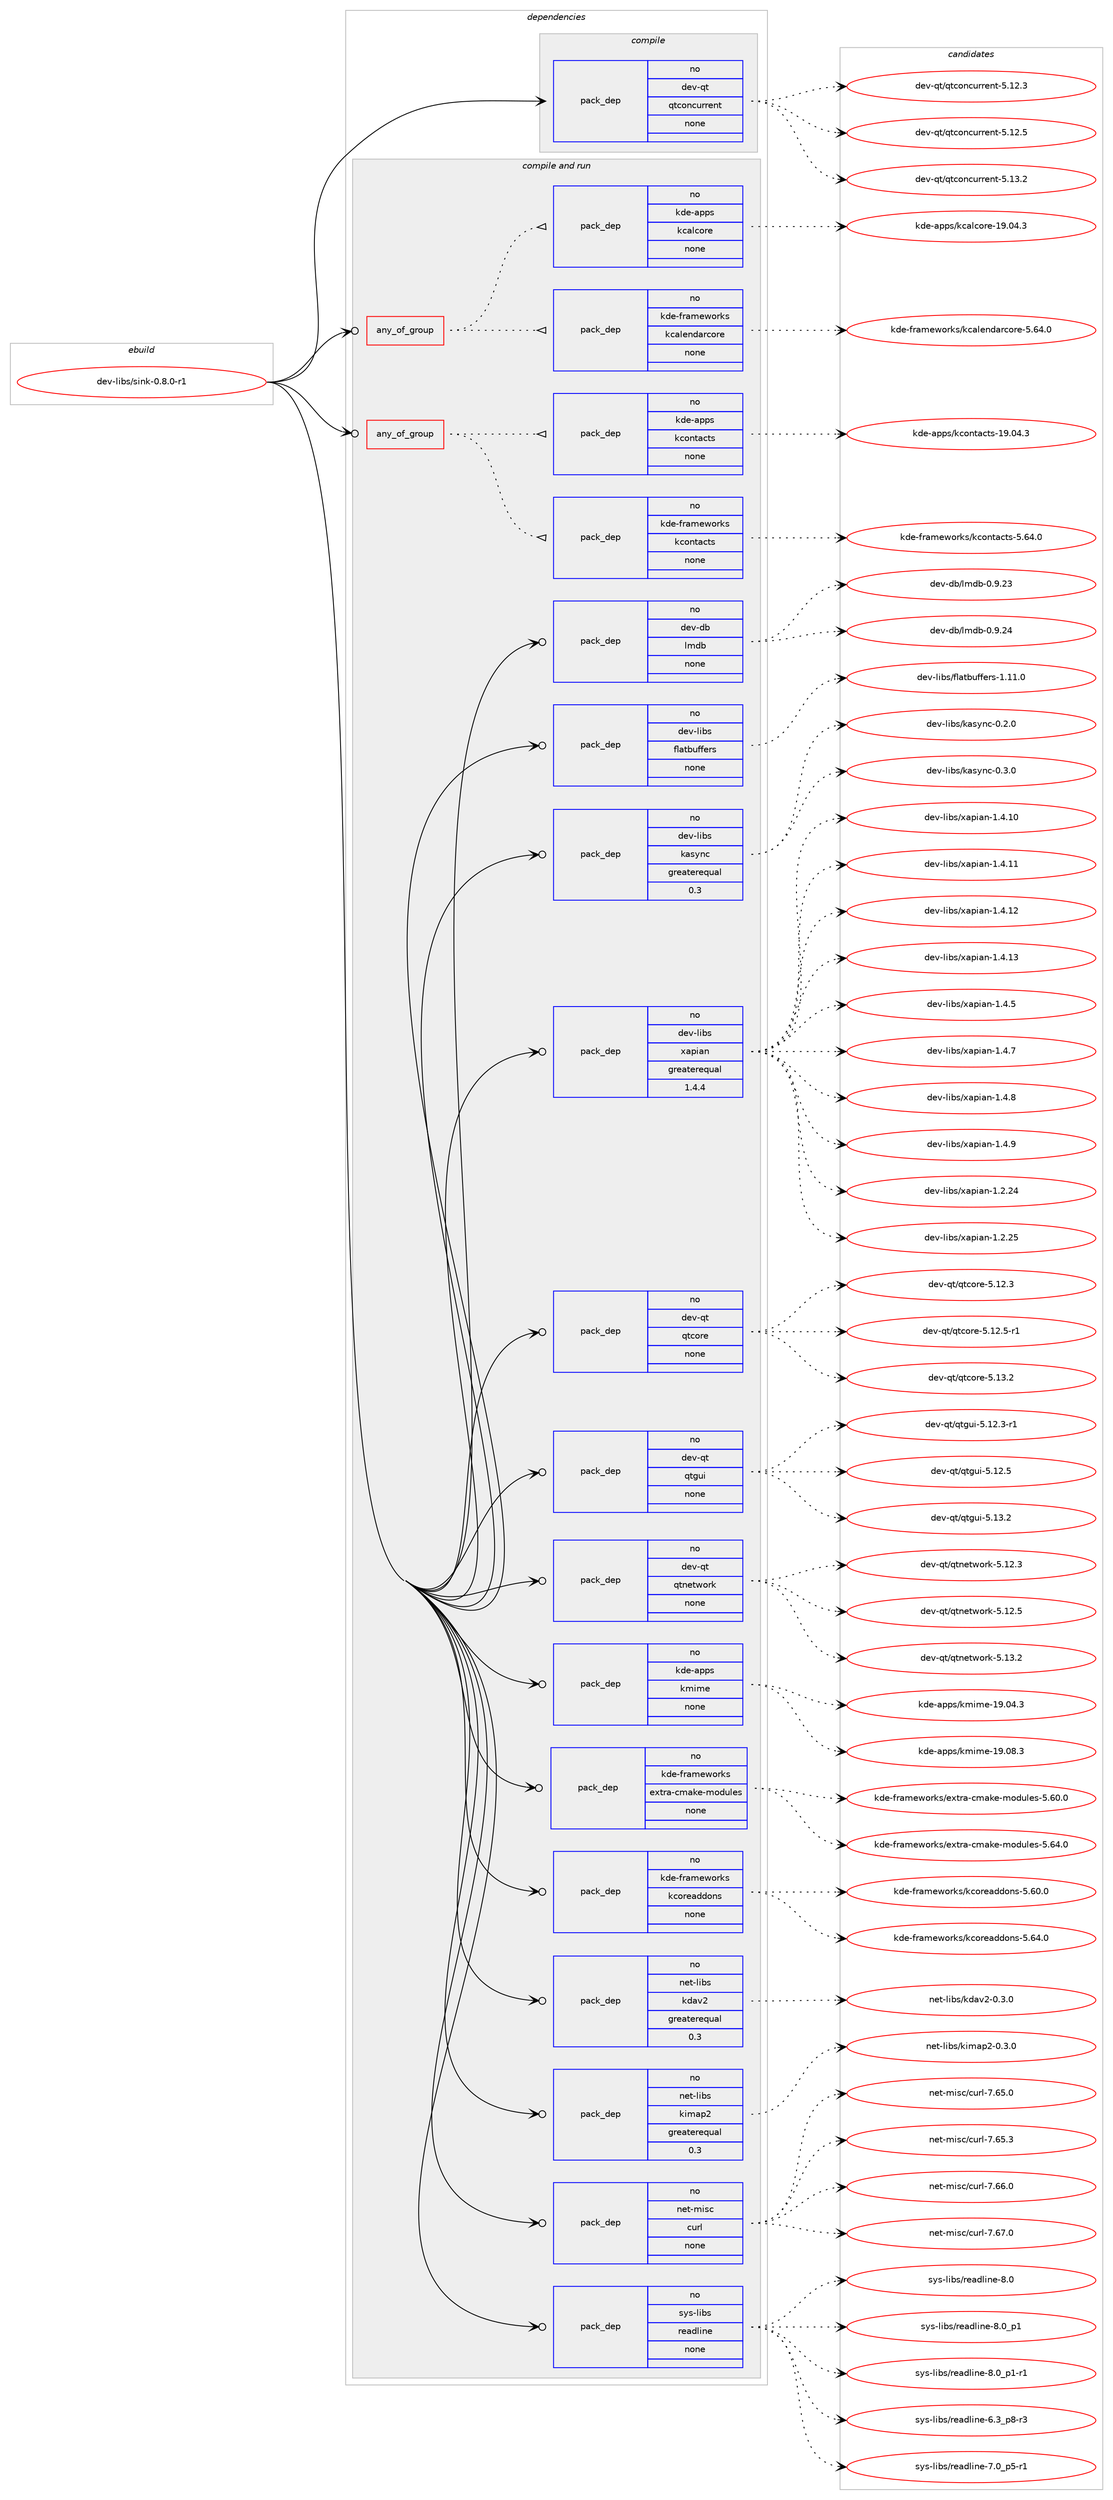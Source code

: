 digraph prolog {

# *************
# Graph options
# *************

newrank=true;
concentrate=true;
compound=true;
graph [rankdir=LR,fontname=Helvetica,fontsize=10,ranksep=1.5];#, ranksep=2.5, nodesep=0.2];
edge  [arrowhead=vee];
node  [fontname=Helvetica,fontsize=10];

# **********
# The ebuild
# **********

subgraph cluster_leftcol {
color=gray;
rank=same;
label=<<i>ebuild</i>>;
id [label="dev-libs/sink-0.8.0-r1", color=red, width=4, href="../dev-libs/sink-0.8.0-r1.svg"];
}

# ****************
# The dependencies
# ****************

subgraph cluster_midcol {
color=gray;
label=<<i>dependencies</i>>;
subgraph cluster_compile {
fillcolor="#eeeeee";
style=filled;
label=<<i>compile</i>>;
subgraph pack424767 {
dependency568875 [label=<<TABLE BORDER="0" CELLBORDER="1" CELLSPACING="0" CELLPADDING="4" WIDTH="220"><TR><TD ROWSPAN="6" CELLPADDING="30">pack_dep</TD></TR><TR><TD WIDTH="110">no</TD></TR><TR><TD>dev-qt</TD></TR><TR><TD>qtconcurrent</TD></TR><TR><TD>none</TD></TR><TR><TD></TD></TR></TABLE>>, shape=none, color=blue];
}
id:e -> dependency568875:w [weight=20,style="solid",arrowhead="vee"];
}
subgraph cluster_compileandrun {
fillcolor="#eeeeee";
style=filled;
label=<<i>compile and run</i>>;
subgraph any11218 {
dependency568876 [label=<<TABLE BORDER="0" CELLBORDER="1" CELLSPACING="0" CELLPADDING="4"><TR><TD CELLPADDING="10">any_of_group</TD></TR></TABLE>>, shape=none, color=red];subgraph pack424768 {
dependency568877 [label=<<TABLE BORDER="0" CELLBORDER="1" CELLSPACING="0" CELLPADDING="4" WIDTH="220"><TR><TD ROWSPAN="6" CELLPADDING="30">pack_dep</TD></TR><TR><TD WIDTH="110">no</TD></TR><TR><TD>kde-frameworks</TD></TR><TR><TD>kcalendarcore</TD></TR><TR><TD>none</TD></TR><TR><TD></TD></TR></TABLE>>, shape=none, color=blue];
}
dependency568876:e -> dependency568877:w [weight=20,style="dotted",arrowhead="oinv"];
subgraph pack424769 {
dependency568878 [label=<<TABLE BORDER="0" CELLBORDER="1" CELLSPACING="0" CELLPADDING="4" WIDTH="220"><TR><TD ROWSPAN="6" CELLPADDING="30">pack_dep</TD></TR><TR><TD WIDTH="110">no</TD></TR><TR><TD>kde-apps</TD></TR><TR><TD>kcalcore</TD></TR><TR><TD>none</TD></TR><TR><TD></TD></TR></TABLE>>, shape=none, color=blue];
}
dependency568876:e -> dependency568878:w [weight=20,style="dotted",arrowhead="oinv"];
}
id:e -> dependency568876:w [weight=20,style="solid",arrowhead="odotvee"];
subgraph any11219 {
dependency568879 [label=<<TABLE BORDER="0" CELLBORDER="1" CELLSPACING="0" CELLPADDING="4"><TR><TD CELLPADDING="10">any_of_group</TD></TR></TABLE>>, shape=none, color=red];subgraph pack424770 {
dependency568880 [label=<<TABLE BORDER="0" CELLBORDER="1" CELLSPACING="0" CELLPADDING="4" WIDTH="220"><TR><TD ROWSPAN="6" CELLPADDING="30">pack_dep</TD></TR><TR><TD WIDTH="110">no</TD></TR><TR><TD>kde-frameworks</TD></TR><TR><TD>kcontacts</TD></TR><TR><TD>none</TD></TR><TR><TD></TD></TR></TABLE>>, shape=none, color=blue];
}
dependency568879:e -> dependency568880:w [weight=20,style="dotted",arrowhead="oinv"];
subgraph pack424771 {
dependency568881 [label=<<TABLE BORDER="0" CELLBORDER="1" CELLSPACING="0" CELLPADDING="4" WIDTH="220"><TR><TD ROWSPAN="6" CELLPADDING="30">pack_dep</TD></TR><TR><TD WIDTH="110">no</TD></TR><TR><TD>kde-apps</TD></TR><TR><TD>kcontacts</TD></TR><TR><TD>none</TD></TR><TR><TD></TD></TR></TABLE>>, shape=none, color=blue];
}
dependency568879:e -> dependency568881:w [weight=20,style="dotted",arrowhead="oinv"];
}
id:e -> dependency568879:w [weight=20,style="solid",arrowhead="odotvee"];
subgraph pack424772 {
dependency568882 [label=<<TABLE BORDER="0" CELLBORDER="1" CELLSPACING="0" CELLPADDING="4" WIDTH="220"><TR><TD ROWSPAN="6" CELLPADDING="30">pack_dep</TD></TR><TR><TD WIDTH="110">no</TD></TR><TR><TD>dev-db</TD></TR><TR><TD>lmdb</TD></TR><TR><TD>none</TD></TR><TR><TD></TD></TR></TABLE>>, shape=none, color=blue];
}
id:e -> dependency568882:w [weight=20,style="solid",arrowhead="odotvee"];
subgraph pack424773 {
dependency568883 [label=<<TABLE BORDER="0" CELLBORDER="1" CELLSPACING="0" CELLPADDING="4" WIDTH="220"><TR><TD ROWSPAN="6" CELLPADDING="30">pack_dep</TD></TR><TR><TD WIDTH="110">no</TD></TR><TR><TD>dev-libs</TD></TR><TR><TD>flatbuffers</TD></TR><TR><TD>none</TD></TR><TR><TD></TD></TR></TABLE>>, shape=none, color=blue];
}
id:e -> dependency568883:w [weight=20,style="solid",arrowhead="odotvee"];
subgraph pack424774 {
dependency568884 [label=<<TABLE BORDER="0" CELLBORDER="1" CELLSPACING="0" CELLPADDING="4" WIDTH="220"><TR><TD ROWSPAN="6" CELLPADDING="30">pack_dep</TD></TR><TR><TD WIDTH="110">no</TD></TR><TR><TD>dev-libs</TD></TR><TR><TD>kasync</TD></TR><TR><TD>greaterequal</TD></TR><TR><TD>0.3</TD></TR></TABLE>>, shape=none, color=blue];
}
id:e -> dependency568884:w [weight=20,style="solid",arrowhead="odotvee"];
subgraph pack424775 {
dependency568885 [label=<<TABLE BORDER="0" CELLBORDER="1" CELLSPACING="0" CELLPADDING="4" WIDTH="220"><TR><TD ROWSPAN="6" CELLPADDING="30">pack_dep</TD></TR><TR><TD WIDTH="110">no</TD></TR><TR><TD>dev-libs</TD></TR><TR><TD>xapian</TD></TR><TR><TD>greaterequal</TD></TR><TR><TD>1.4.4</TD></TR></TABLE>>, shape=none, color=blue];
}
id:e -> dependency568885:w [weight=20,style="solid",arrowhead="odotvee"];
subgraph pack424776 {
dependency568886 [label=<<TABLE BORDER="0" CELLBORDER="1" CELLSPACING="0" CELLPADDING="4" WIDTH="220"><TR><TD ROWSPAN="6" CELLPADDING="30">pack_dep</TD></TR><TR><TD WIDTH="110">no</TD></TR><TR><TD>dev-qt</TD></TR><TR><TD>qtcore</TD></TR><TR><TD>none</TD></TR><TR><TD></TD></TR></TABLE>>, shape=none, color=blue];
}
id:e -> dependency568886:w [weight=20,style="solid",arrowhead="odotvee"];
subgraph pack424777 {
dependency568887 [label=<<TABLE BORDER="0" CELLBORDER="1" CELLSPACING="0" CELLPADDING="4" WIDTH="220"><TR><TD ROWSPAN="6" CELLPADDING="30">pack_dep</TD></TR><TR><TD WIDTH="110">no</TD></TR><TR><TD>dev-qt</TD></TR><TR><TD>qtgui</TD></TR><TR><TD>none</TD></TR><TR><TD></TD></TR></TABLE>>, shape=none, color=blue];
}
id:e -> dependency568887:w [weight=20,style="solid",arrowhead="odotvee"];
subgraph pack424778 {
dependency568888 [label=<<TABLE BORDER="0" CELLBORDER="1" CELLSPACING="0" CELLPADDING="4" WIDTH="220"><TR><TD ROWSPAN="6" CELLPADDING="30">pack_dep</TD></TR><TR><TD WIDTH="110">no</TD></TR><TR><TD>dev-qt</TD></TR><TR><TD>qtnetwork</TD></TR><TR><TD>none</TD></TR><TR><TD></TD></TR></TABLE>>, shape=none, color=blue];
}
id:e -> dependency568888:w [weight=20,style="solid",arrowhead="odotvee"];
subgraph pack424779 {
dependency568889 [label=<<TABLE BORDER="0" CELLBORDER="1" CELLSPACING="0" CELLPADDING="4" WIDTH="220"><TR><TD ROWSPAN="6" CELLPADDING="30">pack_dep</TD></TR><TR><TD WIDTH="110">no</TD></TR><TR><TD>kde-apps</TD></TR><TR><TD>kmime</TD></TR><TR><TD>none</TD></TR><TR><TD></TD></TR></TABLE>>, shape=none, color=blue];
}
id:e -> dependency568889:w [weight=20,style="solid",arrowhead="odotvee"];
subgraph pack424780 {
dependency568890 [label=<<TABLE BORDER="0" CELLBORDER="1" CELLSPACING="0" CELLPADDING="4" WIDTH="220"><TR><TD ROWSPAN="6" CELLPADDING="30">pack_dep</TD></TR><TR><TD WIDTH="110">no</TD></TR><TR><TD>kde-frameworks</TD></TR><TR><TD>extra-cmake-modules</TD></TR><TR><TD>none</TD></TR><TR><TD></TD></TR></TABLE>>, shape=none, color=blue];
}
id:e -> dependency568890:w [weight=20,style="solid",arrowhead="odotvee"];
subgraph pack424781 {
dependency568891 [label=<<TABLE BORDER="0" CELLBORDER="1" CELLSPACING="0" CELLPADDING="4" WIDTH="220"><TR><TD ROWSPAN="6" CELLPADDING="30">pack_dep</TD></TR><TR><TD WIDTH="110">no</TD></TR><TR><TD>kde-frameworks</TD></TR><TR><TD>kcoreaddons</TD></TR><TR><TD>none</TD></TR><TR><TD></TD></TR></TABLE>>, shape=none, color=blue];
}
id:e -> dependency568891:w [weight=20,style="solid",arrowhead="odotvee"];
subgraph pack424782 {
dependency568892 [label=<<TABLE BORDER="0" CELLBORDER="1" CELLSPACING="0" CELLPADDING="4" WIDTH="220"><TR><TD ROWSPAN="6" CELLPADDING="30">pack_dep</TD></TR><TR><TD WIDTH="110">no</TD></TR><TR><TD>net-libs</TD></TR><TR><TD>kdav2</TD></TR><TR><TD>greaterequal</TD></TR><TR><TD>0.3</TD></TR></TABLE>>, shape=none, color=blue];
}
id:e -> dependency568892:w [weight=20,style="solid",arrowhead="odotvee"];
subgraph pack424783 {
dependency568893 [label=<<TABLE BORDER="0" CELLBORDER="1" CELLSPACING="0" CELLPADDING="4" WIDTH="220"><TR><TD ROWSPAN="6" CELLPADDING="30">pack_dep</TD></TR><TR><TD WIDTH="110">no</TD></TR><TR><TD>net-libs</TD></TR><TR><TD>kimap2</TD></TR><TR><TD>greaterequal</TD></TR><TR><TD>0.3</TD></TR></TABLE>>, shape=none, color=blue];
}
id:e -> dependency568893:w [weight=20,style="solid",arrowhead="odotvee"];
subgraph pack424784 {
dependency568894 [label=<<TABLE BORDER="0" CELLBORDER="1" CELLSPACING="0" CELLPADDING="4" WIDTH="220"><TR><TD ROWSPAN="6" CELLPADDING="30">pack_dep</TD></TR><TR><TD WIDTH="110">no</TD></TR><TR><TD>net-misc</TD></TR><TR><TD>curl</TD></TR><TR><TD>none</TD></TR><TR><TD></TD></TR></TABLE>>, shape=none, color=blue];
}
id:e -> dependency568894:w [weight=20,style="solid",arrowhead="odotvee"];
subgraph pack424785 {
dependency568895 [label=<<TABLE BORDER="0" CELLBORDER="1" CELLSPACING="0" CELLPADDING="4" WIDTH="220"><TR><TD ROWSPAN="6" CELLPADDING="30">pack_dep</TD></TR><TR><TD WIDTH="110">no</TD></TR><TR><TD>sys-libs</TD></TR><TR><TD>readline</TD></TR><TR><TD>none</TD></TR><TR><TD></TD></TR></TABLE>>, shape=none, color=blue];
}
id:e -> dependency568895:w [weight=20,style="solid",arrowhead="odotvee"];
}
subgraph cluster_run {
fillcolor="#eeeeee";
style=filled;
label=<<i>run</i>>;
}
}

# **************
# The candidates
# **************

subgraph cluster_choices {
rank=same;
color=gray;
label=<<i>candidates</i>>;

subgraph choice424767 {
color=black;
nodesep=1;
choice1001011184511311647113116991111109911711411410111011645534649504651 [label="dev-qt/qtconcurrent-5.12.3", color=red, width=4,href="../dev-qt/qtconcurrent-5.12.3.svg"];
choice1001011184511311647113116991111109911711411410111011645534649504653 [label="dev-qt/qtconcurrent-5.12.5", color=red, width=4,href="../dev-qt/qtconcurrent-5.12.5.svg"];
choice1001011184511311647113116991111109911711411410111011645534649514650 [label="dev-qt/qtconcurrent-5.13.2", color=red, width=4,href="../dev-qt/qtconcurrent-5.13.2.svg"];
dependency568875:e -> choice1001011184511311647113116991111109911711411410111011645534649504651:w [style=dotted,weight="100"];
dependency568875:e -> choice1001011184511311647113116991111109911711411410111011645534649504653:w [style=dotted,weight="100"];
dependency568875:e -> choice1001011184511311647113116991111109911711411410111011645534649514650:w [style=dotted,weight="100"];
}
subgraph choice424768 {
color=black;
nodesep=1;
choice1071001014510211497109101119111114107115471079997108101110100971149911111410145534654524648 [label="kde-frameworks/kcalendarcore-5.64.0", color=red, width=4,href="../kde-frameworks/kcalendarcore-5.64.0.svg"];
dependency568877:e -> choice1071001014510211497109101119111114107115471079997108101110100971149911111410145534654524648:w [style=dotted,weight="100"];
}
subgraph choice424769 {
color=black;
nodesep=1;
choice1071001014597112112115471079997108991111141014549574648524651 [label="kde-apps/kcalcore-19.04.3", color=red, width=4,href="../kde-apps/kcalcore-19.04.3.svg"];
dependency568878:e -> choice1071001014597112112115471079997108991111141014549574648524651:w [style=dotted,weight="100"];
}
subgraph choice424770 {
color=black;
nodesep=1;
choice10710010145102114971091011191111141071154710799111110116979911611545534654524648 [label="kde-frameworks/kcontacts-5.64.0", color=red, width=4,href="../kde-frameworks/kcontacts-5.64.0.svg"];
dependency568880:e -> choice10710010145102114971091011191111141071154710799111110116979911611545534654524648:w [style=dotted,weight="100"];
}
subgraph choice424771 {
color=black;
nodesep=1;
choice1071001014597112112115471079911111011697991161154549574648524651 [label="kde-apps/kcontacts-19.04.3", color=red, width=4,href="../kde-apps/kcontacts-19.04.3.svg"];
dependency568881:e -> choice1071001014597112112115471079911111011697991161154549574648524651:w [style=dotted,weight="100"];
}
subgraph choice424772 {
color=black;
nodesep=1;
choice1001011184510098471081091009845484657465051 [label="dev-db/lmdb-0.9.23", color=red, width=4,href="../dev-db/lmdb-0.9.23.svg"];
choice1001011184510098471081091009845484657465052 [label="dev-db/lmdb-0.9.24", color=red, width=4,href="../dev-db/lmdb-0.9.24.svg"];
dependency568882:e -> choice1001011184510098471081091009845484657465051:w [style=dotted,weight="100"];
dependency568882:e -> choice1001011184510098471081091009845484657465052:w [style=dotted,weight="100"];
}
subgraph choice424773 {
color=black;
nodesep=1;
choice100101118451081059811547102108971169811710210210111411545494649494648 [label="dev-libs/flatbuffers-1.11.0", color=red, width=4,href="../dev-libs/flatbuffers-1.11.0.svg"];
dependency568883:e -> choice100101118451081059811547102108971169811710210210111411545494649494648:w [style=dotted,weight="100"];
}
subgraph choice424774 {
color=black;
nodesep=1;
choice1001011184510810598115471079711512111099454846504648 [label="dev-libs/kasync-0.2.0", color=red, width=4,href="../dev-libs/kasync-0.2.0.svg"];
choice1001011184510810598115471079711512111099454846514648 [label="dev-libs/kasync-0.3.0", color=red, width=4,href="../dev-libs/kasync-0.3.0.svg"];
dependency568884:e -> choice1001011184510810598115471079711512111099454846504648:w [style=dotted,weight="100"];
dependency568884:e -> choice1001011184510810598115471079711512111099454846514648:w [style=dotted,weight="100"];
}
subgraph choice424775 {
color=black;
nodesep=1;
choice100101118451081059811547120971121059711045494650465052 [label="dev-libs/xapian-1.2.24", color=red, width=4,href="../dev-libs/xapian-1.2.24.svg"];
choice100101118451081059811547120971121059711045494650465053 [label="dev-libs/xapian-1.2.25", color=red, width=4,href="../dev-libs/xapian-1.2.25.svg"];
choice100101118451081059811547120971121059711045494652464948 [label="dev-libs/xapian-1.4.10", color=red, width=4,href="../dev-libs/xapian-1.4.10.svg"];
choice100101118451081059811547120971121059711045494652464949 [label="dev-libs/xapian-1.4.11", color=red, width=4,href="../dev-libs/xapian-1.4.11.svg"];
choice100101118451081059811547120971121059711045494652464950 [label="dev-libs/xapian-1.4.12", color=red, width=4,href="../dev-libs/xapian-1.4.12.svg"];
choice100101118451081059811547120971121059711045494652464951 [label="dev-libs/xapian-1.4.13", color=red, width=4,href="../dev-libs/xapian-1.4.13.svg"];
choice1001011184510810598115471209711210597110454946524653 [label="dev-libs/xapian-1.4.5", color=red, width=4,href="../dev-libs/xapian-1.4.5.svg"];
choice1001011184510810598115471209711210597110454946524655 [label="dev-libs/xapian-1.4.7", color=red, width=4,href="../dev-libs/xapian-1.4.7.svg"];
choice1001011184510810598115471209711210597110454946524656 [label="dev-libs/xapian-1.4.8", color=red, width=4,href="../dev-libs/xapian-1.4.8.svg"];
choice1001011184510810598115471209711210597110454946524657 [label="dev-libs/xapian-1.4.9", color=red, width=4,href="../dev-libs/xapian-1.4.9.svg"];
dependency568885:e -> choice100101118451081059811547120971121059711045494650465052:w [style=dotted,weight="100"];
dependency568885:e -> choice100101118451081059811547120971121059711045494650465053:w [style=dotted,weight="100"];
dependency568885:e -> choice100101118451081059811547120971121059711045494652464948:w [style=dotted,weight="100"];
dependency568885:e -> choice100101118451081059811547120971121059711045494652464949:w [style=dotted,weight="100"];
dependency568885:e -> choice100101118451081059811547120971121059711045494652464950:w [style=dotted,weight="100"];
dependency568885:e -> choice100101118451081059811547120971121059711045494652464951:w [style=dotted,weight="100"];
dependency568885:e -> choice1001011184510810598115471209711210597110454946524653:w [style=dotted,weight="100"];
dependency568885:e -> choice1001011184510810598115471209711210597110454946524655:w [style=dotted,weight="100"];
dependency568885:e -> choice1001011184510810598115471209711210597110454946524656:w [style=dotted,weight="100"];
dependency568885:e -> choice1001011184510810598115471209711210597110454946524657:w [style=dotted,weight="100"];
}
subgraph choice424776 {
color=black;
nodesep=1;
choice10010111845113116471131169911111410145534649504651 [label="dev-qt/qtcore-5.12.3", color=red, width=4,href="../dev-qt/qtcore-5.12.3.svg"];
choice100101118451131164711311699111114101455346495046534511449 [label="dev-qt/qtcore-5.12.5-r1", color=red, width=4,href="../dev-qt/qtcore-5.12.5-r1.svg"];
choice10010111845113116471131169911111410145534649514650 [label="dev-qt/qtcore-5.13.2", color=red, width=4,href="../dev-qt/qtcore-5.13.2.svg"];
dependency568886:e -> choice10010111845113116471131169911111410145534649504651:w [style=dotted,weight="100"];
dependency568886:e -> choice100101118451131164711311699111114101455346495046534511449:w [style=dotted,weight="100"];
dependency568886:e -> choice10010111845113116471131169911111410145534649514650:w [style=dotted,weight="100"];
}
subgraph choice424777 {
color=black;
nodesep=1;
choice1001011184511311647113116103117105455346495046514511449 [label="dev-qt/qtgui-5.12.3-r1", color=red, width=4,href="../dev-qt/qtgui-5.12.3-r1.svg"];
choice100101118451131164711311610311710545534649504653 [label="dev-qt/qtgui-5.12.5", color=red, width=4,href="../dev-qt/qtgui-5.12.5.svg"];
choice100101118451131164711311610311710545534649514650 [label="dev-qt/qtgui-5.13.2", color=red, width=4,href="../dev-qt/qtgui-5.13.2.svg"];
dependency568887:e -> choice1001011184511311647113116103117105455346495046514511449:w [style=dotted,weight="100"];
dependency568887:e -> choice100101118451131164711311610311710545534649504653:w [style=dotted,weight="100"];
dependency568887:e -> choice100101118451131164711311610311710545534649514650:w [style=dotted,weight="100"];
}
subgraph choice424778 {
color=black;
nodesep=1;
choice100101118451131164711311611010111611911111410745534649504651 [label="dev-qt/qtnetwork-5.12.3", color=red, width=4,href="../dev-qt/qtnetwork-5.12.3.svg"];
choice100101118451131164711311611010111611911111410745534649504653 [label="dev-qt/qtnetwork-5.12.5", color=red, width=4,href="../dev-qt/qtnetwork-5.12.5.svg"];
choice100101118451131164711311611010111611911111410745534649514650 [label="dev-qt/qtnetwork-5.13.2", color=red, width=4,href="../dev-qt/qtnetwork-5.13.2.svg"];
dependency568888:e -> choice100101118451131164711311611010111611911111410745534649504651:w [style=dotted,weight="100"];
dependency568888:e -> choice100101118451131164711311611010111611911111410745534649504653:w [style=dotted,weight="100"];
dependency568888:e -> choice100101118451131164711311611010111611911111410745534649514650:w [style=dotted,weight="100"];
}
subgraph choice424779 {
color=black;
nodesep=1;
choice1071001014597112112115471071091051091014549574648524651 [label="kde-apps/kmime-19.04.3", color=red, width=4,href="../kde-apps/kmime-19.04.3.svg"];
choice1071001014597112112115471071091051091014549574648564651 [label="kde-apps/kmime-19.08.3", color=red, width=4,href="../kde-apps/kmime-19.08.3.svg"];
dependency568889:e -> choice1071001014597112112115471071091051091014549574648524651:w [style=dotted,weight="100"];
dependency568889:e -> choice1071001014597112112115471071091051091014549574648564651:w [style=dotted,weight="100"];
}
subgraph choice424780 {
color=black;
nodesep=1;
choice107100101451021149710910111911111410711547101120116114974599109971071014510911110011710810111545534654484648 [label="kde-frameworks/extra-cmake-modules-5.60.0", color=red, width=4,href="../kde-frameworks/extra-cmake-modules-5.60.0.svg"];
choice107100101451021149710910111911111410711547101120116114974599109971071014510911110011710810111545534654524648 [label="kde-frameworks/extra-cmake-modules-5.64.0", color=red, width=4,href="../kde-frameworks/extra-cmake-modules-5.64.0.svg"];
dependency568890:e -> choice107100101451021149710910111911111410711547101120116114974599109971071014510911110011710810111545534654484648:w [style=dotted,weight="100"];
dependency568890:e -> choice107100101451021149710910111911111410711547101120116114974599109971071014510911110011710810111545534654524648:w [style=dotted,weight="100"];
}
subgraph choice424781 {
color=black;
nodesep=1;
choice107100101451021149710910111911111410711547107991111141019710010011111011545534654484648 [label="kde-frameworks/kcoreaddons-5.60.0", color=red, width=4,href="../kde-frameworks/kcoreaddons-5.60.0.svg"];
choice107100101451021149710910111911111410711547107991111141019710010011111011545534654524648 [label="kde-frameworks/kcoreaddons-5.64.0", color=red, width=4,href="../kde-frameworks/kcoreaddons-5.64.0.svg"];
dependency568891:e -> choice107100101451021149710910111911111410711547107991111141019710010011111011545534654484648:w [style=dotted,weight="100"];
dependency568891:e -> choice107100101451021149710910111911111410711547107991111141019710010011111011545534654524648:w [style=dotted,weight="100"];
}
subgraph choice424782 {
color=black;
nodesep=1;
choice1101011164510810598115471071009711850454846514648 [label="net-libs/kdav2-0.3.0", color=red, width=4,href="../net-libs/kdav2-0.3.0.svg"];
dependency568892:e -> choice1101011164510810598115471071009711850454846514648:w [style=dotted,weight="100"];
}
subgraph choice424783 {
color=black;
nodesep=1;
choice1101011164510810598115471071051099711250454846514648 [label="net-libs/kimap2-0.3.0", color=red, width=4,href="../net-libs/kimap2-0.3.0.svg"];
dependency568893:e -> choice1101011164510810598115471071051099711250454846514648:w [style=dotted,weight="100"];
}
subgraph choice424784 {
color=black;
nodesep=1;
choice1101011164510910511599479911711410845554654534648 [label="net-misc/curl-7.65.0", color=red, width=4,href="../net-misc/curl-7.65.0.svg"];
choice1101011164510910511599479911711410845554654534651 [label="net-misc/curl-7.65.3", color=red, width=4,href="../net-misc/curl-7.65.3.svg"];
choice1101011164510910511599479911711410845554654544648 [label="net-misc/curl-7.66.0", color=red, width=4,href="../net-misc/curl-7.66.0.svg"];
choice1101011164510910511599479911711410845554654554648 [label="net-misc/curl-7.67.0", color=red, width=4,href="../net-misc/curl-7.67.0.svg"];
dependency568894:e -> choice1101011164510910511599479911711410845554654534648:w [style=dotted,weight="100"];
dependency568894:e -> choice1101011164510910511599479911711410845554654534651:w [style=dotted,weight="100"];
dependency568894:e -> choice1101011164510910511599479911711410845554654544648:w [style=dotted,weight="100"];
dependency568894:e -> choice1101011164510910511599479911711410845554654554648:w [style=dotted,weight="100"];
}
subgraph choice424785 {
color=black;
nodesep=1;
choice115121115451081059811547114101971001081051101014554465195112564511451 [label="sys-libs/readline-6.3_p8-r3", color=red, width=4,href="../sys-libs/readline-6.3_p8-r3.svg"];
choice115121115451081059811547114101971001081051101014555464895112534511449 [label="sys-libs/readline-7.0_p5-r1", color=red, width=4,href="../sys-libs/readline-7.0_p5-r1.svg"];
choice1151211154510810598115471141019710010810511010145564648 [label="sys-libs/readline-8.0", color=red, width=4,href="../sys-libs/readline-8.0.svg"];
choice11512111545108105981154711410197100108105110101455646489511249 [label="sys-libs/readline-8.0_p1", color=red, width=4,href="../sys-libs/readline-8.0_p1.svg"];
choice115121115451081059811547114101971001081051101014556464895112494511449 [label="sys-libs/readline-8.0_p1-r1", color=red, width=4,href="../sys-libs/readline-8.0_p1-r1.svg"];
dependency568895:e -> choice115121115451081059811547114101971001081051101014554465195112564511451:w [style=dotted,weight="100"];
dependency568895:e -> choice115121115451081059811547114101971001081051101014555464895112534511449:w [style=dotted,weight="100"];
dependency568895:e -> choice1151211154510810598115471141019710010810511010145564648:w [style=dotted,weight="100"];
dependency568895:e -> choice11512111545108105981154711410197100108105110101455646489511249:w [style=dotted,weight="100"];
dependency568895:e -> choice115121115451081059811547114101971001081051101014556464895112494511449:w [style=dotted,weight="100"];
}
}

}

